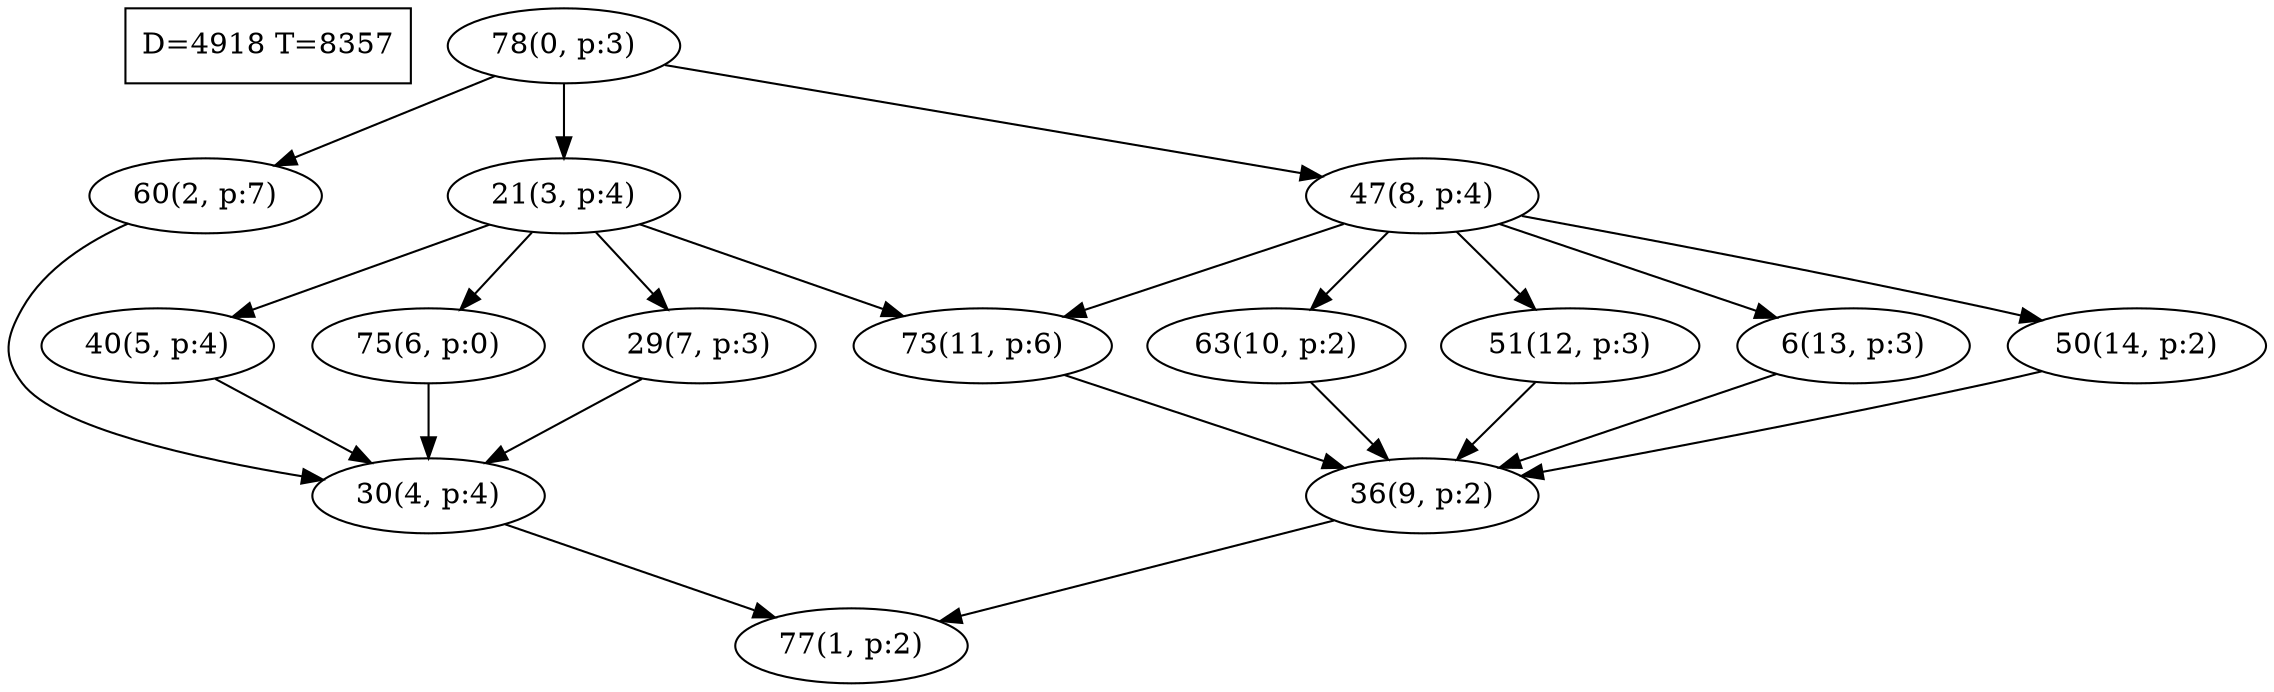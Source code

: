 digraph Task {
i [shape=box, label="D=4918 T=8357"]; 
0 [label="78(0, p:3)"];
1 [label="77(1, p:2)"];
2 [label="60(2, p:7)"];
3 [label="21(3, p:4)"];
4 [label="30(4, p:4)"];
5 [label="40(5, p:4)"];
6 [label="75(6, p:0)"];
7 [label="29(7, p:3)"];
8 [label="47(8, p:4)"];
9 [label="36(9, p:2)"];
10 [label="63(10, p:2)"];
11 [label="73(11, p:6)"];
12 [label="51(12, p:3)"];
13 [label="6(13, p:3)"];
14 [label="50(14, p:2)"];
0 -> 2;
0 -> 3;
0 -> 8;
2 -> 4;
3 -> 5;
3 -> 6;
3 -> 7;
3 -> 11;
4 -> 1;
5 -> 4;
6 -> 4;
7 -> 4;
8 -> 10;
8 -> 11;
8 -> 12;
8 -> 13;
8 -> 14;
9 -> 1;
10 -> 9;
11 -> 9;
12 -> 9;
13 -> 9;
14 -> 9;
}